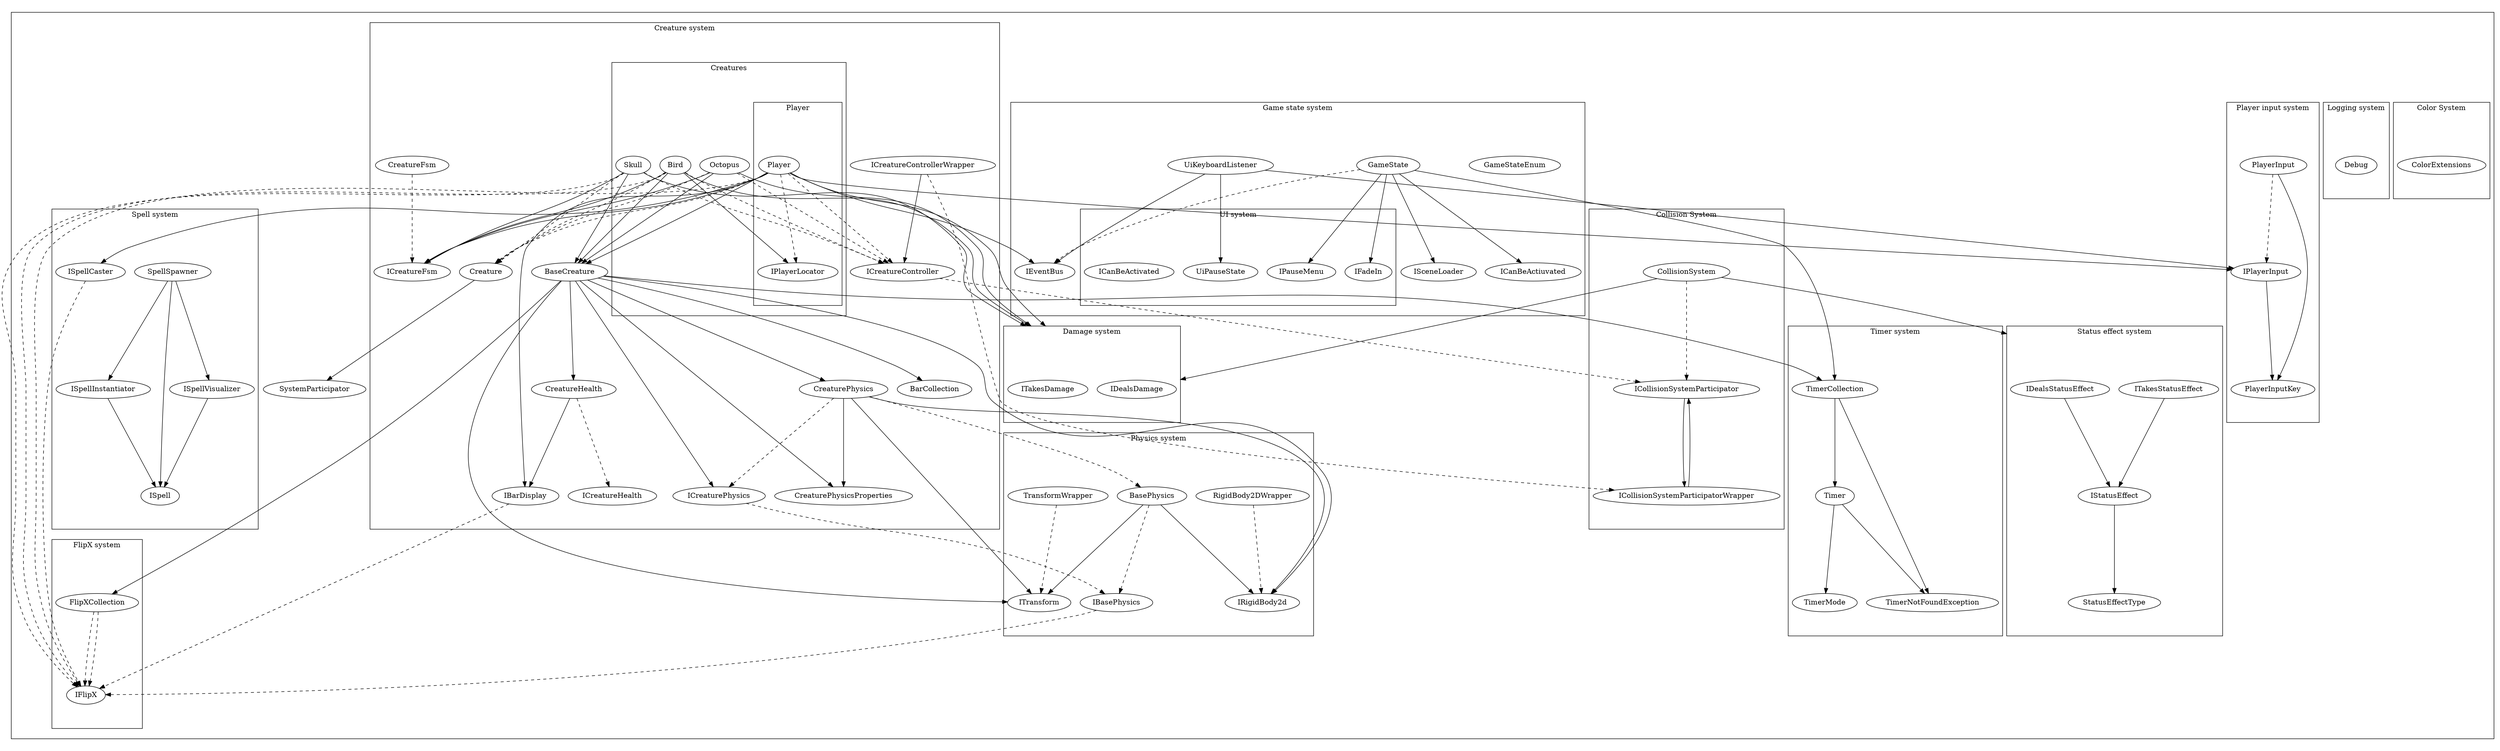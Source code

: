digraph G {
    compound=true;
    ratio="compress";
    overlap=prism;
    overlap_scaling=0.01;
    ratio=0.3;

    subgraph cluster_systems {
        SystemParticipator;

        subgraph cluster_collision_system {
            label = "Collision System";
            CollisionSystem -> ICollisionSystemParticipator [style="dashed"];
            ICollisionSystemParticipator -> ICollisionSystemParticipatorWrapper
            ICollisionSystemParticipatorWrapper -> ICollisionSystemParticipator
        }
        CollisionSystem -> IDealsDamage [lhead=cluster_damage_system]
        CollisionSystem -> ITakesStatusEffect [lhead=cluster_status_effect_system]
    
        subgraph cluster_color_system {
            label = "Color System";
            ColorExtensions;
        }
        
        subgraph cluster_flipx_system {
            label = "FlipX system";
            FlipXCollection -> IFlipX [style="dashed"];
            FlipXCollection -> IFlipX [style="dashed"];
        }
        
        subgraph cluster_damage_system {
            label = "Damage system";
            ITakesDamage;
            IDealsDamage;
        }
        
        subgraph cluster_status_effect_system {
            label = "Status effect system";
            IStatusEffect -> StatusEffectType;
            ITakesStatusEffect -> IStatusEffect;
            IDealsStatusEffect -> IStatusEffect;
        }
        
        subgraph cluster_game_state_system {
            label = "Game state system";
            GameStateEnum;
            GameState -> IEventBus [style="dashed"];
            GameState -> ISceneLoader;
            UiKeyboardListener -> IEventBus;
            
            GameState -> IFadeIn;
            GameState -> ICanBeActiuvated;
            GameState -> IPauseMenu;
            UiKeyboardListener -> UiPauseState;
            
            subgraph cluster_ui_system {
                label = "UI system";
                IFadeIn;
                ICanBeActivated;
                IPauseMenu;
                UiPauseState;
            }
        }
        GameState -> TimerCollection;
        UiKeyboardListener -> IPlayerInput;
        
        subgraph cluster_timer_system {
            label = "Timer system";
            Timer -> TimerMode;
            Timer -> TimerNotFoundException;
            TimerCollection -> Timer;
            TimerCollection -> TimerNotFoundException;
        }
        
        subgraph cluster_player_input {
            label = "Player input system";
            IPlayerInput -> PlayerInputKey;
            PlayerInput -> IPlayerInput [style="dashed"];
            PlayerInput -> PlayerInputKey;
        }
        
        subgraph cluster_physics {
            label = "Physics system";
            BasePhysics -> IBasePhysics [style="dashed"];
            BasePhysics -> ITransform;
            BasePhysics -> IRigidBody2d;
            TransformWrapper -> ITransform [style="dashed"];
            RigidBody2DWrapper -> IRigidBody2d [style="dashed"];
        }
        IBasePhysics -> IFlipX [style="dashed"];
        
        subgraph cluster_logging {
            label = "Logging system";
            Debug;
        }
        
        subgraph cluster_spell {
            label = "Spell system";
            ISpellInstantiator -> ISpell;
            ISpellVisualizer -> ISpell;
            ISpellCaster;
            SpellSpawner -> ISpell;
            SpellSpawner -> ISpellVisualizer;
            SpellSpawner -> ISpellInstantiator;
        }
        ISpellCaster -> IFlipX [style="dashed"];
        
        subgraph cluster_creature {
            label = "Creature system";
            BaseCreature -> CreaturePhysicsProperties;
            BaseCreature -> BarCollection;
            BaseCreature -> CreatureHealth;
            BaseCreature -> ICreaturePhysics;
            BaseCreature -> CreaturePhysics;
            CreaturePhysics -> ICreaturePhysics [style="dashed"];
            CreaturePhysics -> CreaturePhysicsProperties;
            Creature;
            CreatureFsm -> ICreatureFsm [style="dashed"];
            CreatureHealth -> ICreatureHealth [style="dashed"];
            CreatureHealth -> IBarDisplay;
            ICreatureControllerWrapper -> ICreatureController;
            
            subgraph cluster_creatures {
                label = "Creatures"
                Bird;
                Octopus;
                Skull;
                subgraph cluster_player {
                    label = "Player";
                    IPlayerLocator;
                    Player -> IPlayerLocator [style="dashed"];
                }
                Bird -> IPlayerLocator;
            }
            Bird -> Creature [style="dashed"];
            Bird -> BaseCreature;
            Bird -> ICreatureController [style="dashed"];
            Bird -> ICreatureFsm;
            Bird -> IDealsDamage [lhead=cluster_damage_system]
            Bird -> IFlipX [style="dashed"];
            Octopus -> Creature [style="dashed"];
            Octopus -> BaseCreature;
            Octopus -> ICreatureFsm;
            Octopus -> ICreatureController [style="dashed"];
            Octopus -> IDealsDamage [lhead=cluster_damage_system]
            Skull -> Creature [style="dashed"];
            Skull -> ICreatureFsm;
            Skull -> BaseCreature;
            Skull -> ICreatureController [style="dashed"];
            Skull -> IDealsDamage [lhead=cluster_damage_system]
            Skull -> IFlipX [style="dashed"];
            Player -> Creature [style="dashed"];
            Player -> ICreatureFsm;
            Player -> IBarDisplay;
            Player -> ISpellCaster;
            Player -> IEventBus;
            Player -> IPlayerInput;
            Player -> BaseCreature;
            Player -> ICreatureController [style="dashed"];
            Player -> IDealsDamage [lhead=cluster_damage_system]
            Player -> IFlipX [style="dashed"];
        }
        BaseCreature -> FlipXCollection;
        BaseCreature -> TimerCollection;
        BaseCreature -> IRigidBody2d;
        BaseCreature -> ITransform;
        Creature -> SystemParticipator;
        ICreaturePhysics -> IBasePhysics [style="dashed"];
        CreaturePhysics -> BasePhysics [style="dashed"];
        CreaturePhysics -> IRigidBody2d;
        CreaturePhysics -> ITransform;
        IBarDisplay -> IFlipX [style="dashed"];
        ICreatureController -> ICollisionSystemParticipator [style="dashed"];
        ICreatureControllerWrapper -> ICollisionSystemParticipatorWrapper [style="dashed"];
    }
}
